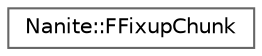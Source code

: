 digraph "Graphical Class Hierarchy"
{
 // INTERACTIVE_SVG=YES
 // LATEX_PDF_SIZE
  bgcolor="transparent";
  edge [fontname=Helvetica,fontsize=10,labelfontname=Helvetica,labelfontsize=10];
  node [fontname=Helvetica,fontsize=10,shape=box,height=0.2,width=0.4];
  rankdir="LR";
  Node0 [id="Node000000",label="Nanite::FFixupChunk",height=0.2,width=0.4,color="grey40", fillcolor="white", style="filled",URL="$d4/d2e/classNanite_1_1FFixupChunk.html",tooltip=" "];
}
